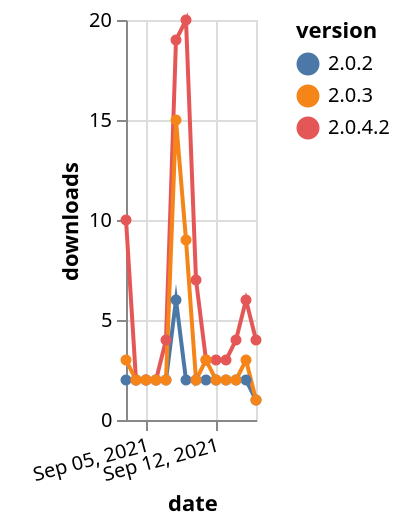 {"$schema": "https://vega.github.io/schema/vega-lite/v5.json", "description": "A simple bar chart with embedded data.", "data": {"values": [{"date": "2021-09-03", "total": 2990, "delta": 2, "version": "2.0.2"}, {"date": "2021-09-04", "total": 2992, "delta": 2, "version": "2.0.2"}, {"date": "2021-09-05", "total": 2994, "delta": 2, "version": "2.0.2"}, {"date": "2021-09-06", "total": 2996, "delta": 2, "version": "2.0.2"}, {"date": "2021-09-07", "total": 2998, "delta": 2, "version": "2.0.2"}, {"date": "2021-09-08", "total": 3004, "delta": 6, "version": "2.0.2"}, {"date": "2021-09-09", "total": 3006, "delta": 2, "version": "2.0.2"}, {"date": "2021-09-10", "total": 3008, "delta": 2, "version": "2.0.2"}, {"date": "2021-09-11", "total": 3010, "delta": 2, "version": "2.0.2"}, {"date": "2021-09-12", "total": 3012, "delta": 2, "version": "2.0.2"}, {"date": "2021-09-13", "total": 3014, "delta": 2, "version": "2.0.2"}, {"date": "2021-09-14", "total": 3016, "delta": 2, "version": "2.0.2"}, {"date": "2021-09-15", "total": 3018, "delta": 2, "version": "2.0.2"}, {"date": "2021-09-16", "total": 3019, "delta": 1, "version": "2.0.2"}, {"date": "2021-09-03", "total": 6354, "delta": 10, "version": "2.0.4.2"}, {"date": "2021-09-04", "total": 6356, "delta": 2, "version": "2.0.4.2"}, {"date": "2021-09-05", "total": 6358, "delta": 2, "version": "2.0.4.2"}, {"date": "2021-09-06", "total": 6360, "delta": 2, "version": "2.0.4.2"}, {"date": "2021-09-07", "total": 6364, "delta": 4, "version": "2.0.4.2"}, {"date": "2021-09-08", "total": 6383, "delta": 19, "version": "2.0.4.2"}, {"date": "2021-09-09", "total": 6403, "delta": 20, "version": "2.0.4.2"}, {"date": "2021-09-10", "total": 6410, "delta": 7, "version": "2.0.4.2"}, {"date": "2021-09-11", "total": 6413, "delta": 3, "version": "2.0.4.2"}, {"date": "2021-09-12", "total": 6416, "delta": 3, "version": "2.0.4.2"}, {"date": "2021-09-13", "total": 6419, "delta": 3, "version": "2.0.4.2"}, {"date": "2021-09-14", "total": 6423, "delta": 4, "version": "2.0.4.2"}, {"date": "2021-09-15", "total": 6429, "delta": 6, "version": "2.0.4.2"}, {"date": "2021-09-16", "total": 6433, "delta": 4, "version": "2.0.4.2"}, {"date": "2021-09-03", "total": 10076, "delta": 3, "version": "2.0.3"}, {"date": "2021-09-04", "total": 10078, "delta": 2, "version": "2.0.3"}, {"date": "2021-09-05", "total": 10080, "delta": 2, "version": "2.0.3"}, {"date": "2021-09-06", "total": 10082, "delta": 2, "version": "2.0.3"}, {"date": "2021-09-07", "total": 10084, "delta": 2, "version": "2.0.3"}, {"date": "2021-09-08", "total": 10099, "delta": 15, "version": "2.0.3"}, {"date": "2021-09-09", "total": 10108, "delta": 9, "version": "2.0.3"}, {"date": "2021-09-10", "total": 10110, "delta": 2, "version": "2.0.3"}, {"date": "2021-09-11", "total": 10113, "delta": 3, "version": "2.0.3"}, {"date": "2021-09-12", "total": 10115, "delta": 2, "version": "2.0.3"}, {"date": "2021-09-13", "total": 10117, "delta": 2, "version": "2.0.3"}, {"date": "2021-09-14", "total": 10119, "delta": 2, "version": "2.0.3"}, {"date": "2021-09-15", "total": 10122, "delta": 3, "version": "2.0.3"}, {"date": "2021-09-16", "total": 10123, "delta": 1, "version": "2.0.3"}]}, "width": "container", "mark": {"type": "line", "point": {"filled": true}}, "encoding": {"x": {"field": "date", "type": "temporal", "timeUnit": "yearmonthdate", "title": "date", "axis": {"labelAngle": -15}}, "y": {"field": "delta", "type": "quantitative", "title": "downloads"}, "color": {"field": "version", "type": "nominal"}, "tooltip": {"field": "delta"}}}
